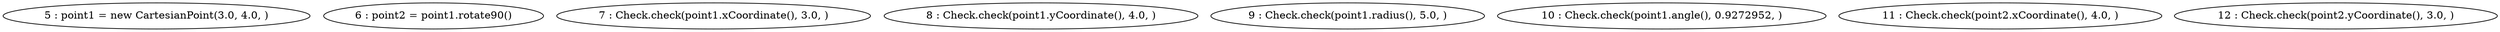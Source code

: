 digraph G {
"5 : point1 = new CartesianPoint(3.0, 4.0, )"
"6 : point2 = point1.rotate90()"
"7 : Check.check(point1.xCoordinate(), 3.0, )"
"8 : Check.check(point1.yCoordinate(), 4.0, )"
"9 : Check.check(point1.radius(), 5.0, )"
"10 : Check.check(point1.angle(), 0.9272952, )"
"11 : Check.check(point2.xCoordinate(), 4.0, )"
"12 : Check.check(point2.yCoordinate(), 3.0, )"
}